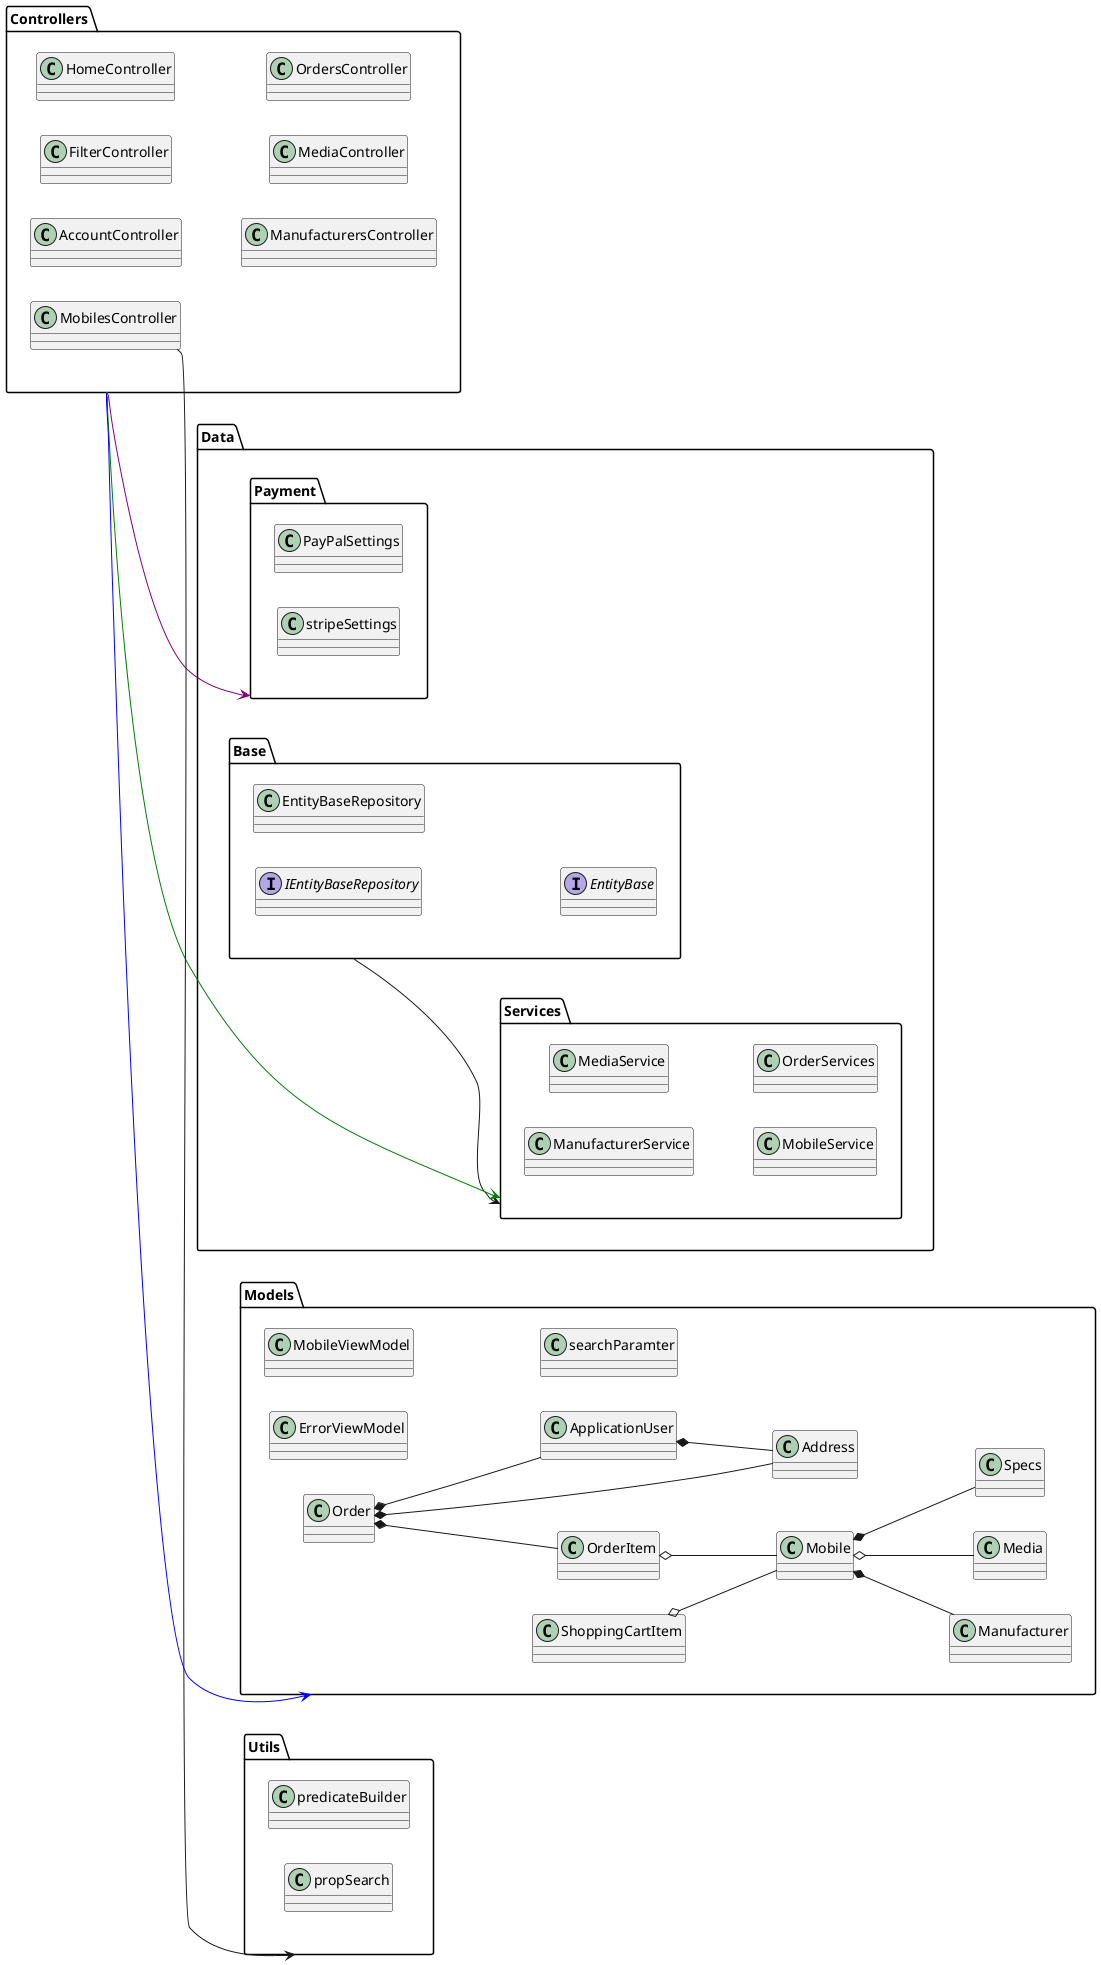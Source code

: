 @startuml components_diagram

left to right direction

package Data {
    package Payment {
        class PayPalSettings
        class stripeSettings
    }
    package Services {
        class ManufacturerService
        class MediaService
        class MobileService
        class OrderServices
    }
    package Base {
        interface IEntityBaseRepository
        class EntityBaseRepository
        interface EntityBase
    }
    Base --> Services
}

package Controllers {
    class AccountController
    class FilterController
    class HomeController
    class ManufacturersController
    class MediaController
    class MobilesController
    class OrdersController
}



Controllers -[#Green]-> Services
Controllers -[#Blue]-> Models
Controllers -[#Purple]-> Payment
MobilesController --> Utils

Package Models {
    class Address
    class ApplicationUser
    class ErrorViewModel
    class Manufacturer
    class Media
    class Mobile
    class MobileViewModel
    class Order
    class OrderItem
    class searchParamter
    class ShoppingCartItem
    class Specs
    Mobile            *-- Specs           
    Mobile            *-- Manufacturer    
    Mobile            o-- Media           
    ShoppingCartItem  o--  Mobile          
    Order             *-- ApplicationUser 
    Order             *-- OrderItem       
    OrderItem         o-- Mobile
    ApplicationUser   *-- Address
    Order             *-- Address

}

Package Utils {
    class predicateBuilder
    class propSearch
}